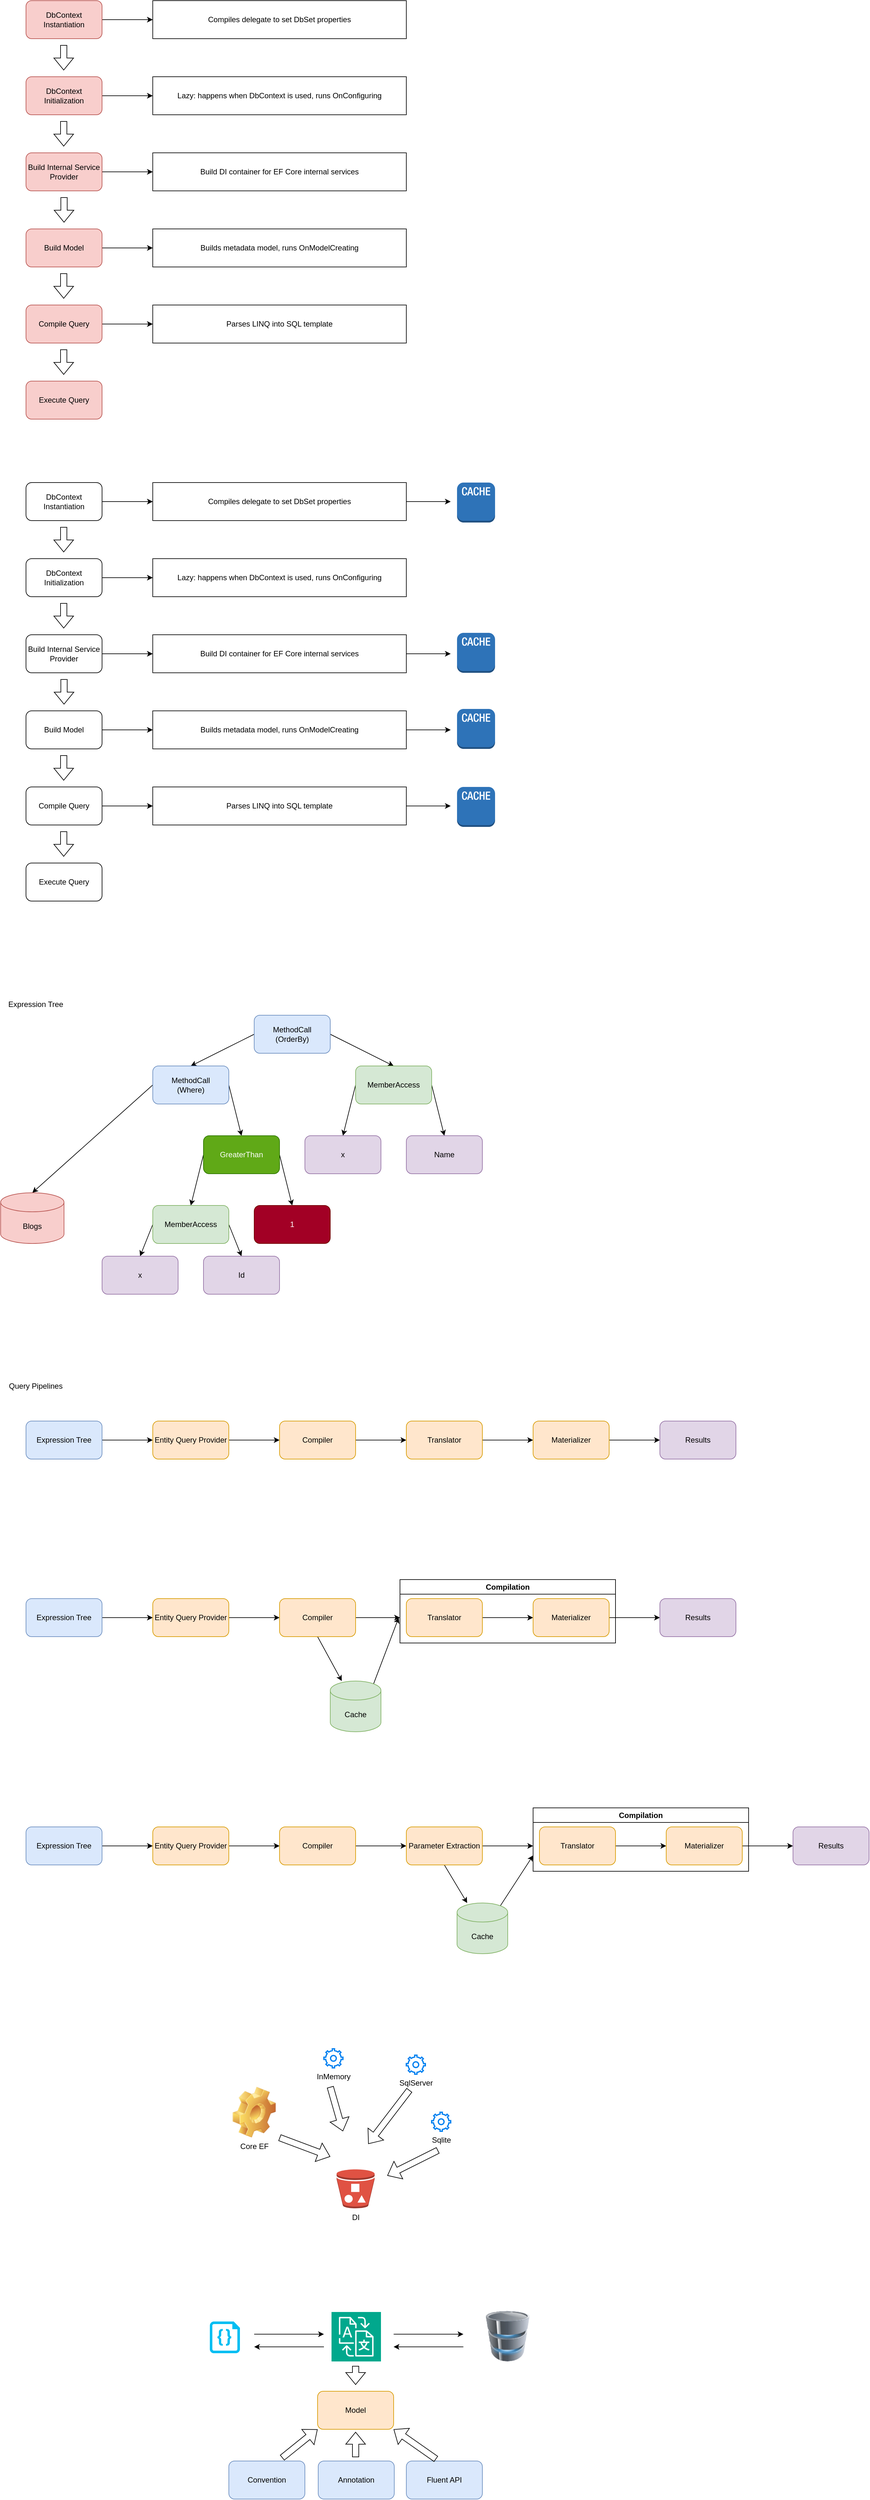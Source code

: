 <mxfile version="22.1.1" type="device">
  <diagram name="Page-1" id="cFqkAM_ZIGlkFSeheGkS">
    <mxGraphModel dx="1434" dy="768" grid="1" gridSize="10" guides="1" tooltips="1" connect="1" arrows="1" fold="1" page="1" pageScale="1" pageWidth="850" pageHeight="1100" math="0" shadow="0">
      <root>
        <mxCell id="0" />
        <mxCell id="1" parent="0" />
        <mxCell id="L1mCmv_AoDr7P1uFcI49-13" style="edgeStyle=orthogonalEdgeStyle;rounded=0;orthogonalLoop=1;jettySize=auto;html=1;entryX=0;entryY=0.5;entryDx=0;entryDy=0;" parent="1" source="L1mCmv_AoDr7P1uFcI49-1" target="L1mCmv_AoDr7P1uFcI49-12" edge="1">
          <mxGeometry relative="1" as="geometry" />
        </mxCell>
        <mxCell id="L1mCmv_AoDr7P1uFcI49-1" value="DbContext&lt;br&gt;Instantiation" style="rounded=1;whiteSpace=wrap;html=1;fillColor=#f8cecc;strokeColor=#b85450;" parent="1" vertex="1">
          <mxGeometry x="40" y="80" width="120" height="60" as="geometry" />
        </mxCell>
        <mxCell id="L1mCmv_AoDr7P1uFcI49-17" style="edgeStyle=orthogonalEdgeStyle;rounded=0;orthogonalLoop=1;jettySize=auto;html=1;entryX=0;entryY=0.5;entryDx=0;entryDy=0;" parent="1" source="L1mCmv_AoDr7P1uFcI49-2" target="L1mCmv_AoDr7P1uFcI49-14" edge="1">
          <mxGeometry relative="1" as="geometry" />
        </mxCell>
        <mxCell id="L1mCmv_AoDr7P1uFcI49-2" value="DbContext&lt;br&gt;Initialization" style="rounded=1;whiteSpace=wrap;html=1;fillColor=#f8cecc;strokeColor=#b85450;" parent="1" vertex="1">
          <mxGeometry x="40" y="200" width="120" height="60" as="geometry" />
        </mxCell>
        <mxCell id="L1mCmv_AoDr7P1uFcI49-18" style="edgeStyle=orthogonalEdgeStyle;rounded=0;orthogonalLoop=1;jettySize=auto;html=1;entryX=0;entryY=0.5;entryDx=0;entryDy=0;" parent="1" source="L1mCmv_AoDr7P1uFcI49-3" target="L1mCmv_AoDr7P1uFcI49-15" edge="1">
          <mxGeometry relative="1" as="geometry" />
        </mxCell>
        <mxCell id="L1mCmv_AoDr7P1uFcI49-3" value="Build Internal Service Provider" style="rounded=1;whiteSpace=wrap;html=1;fillColor=#f8cecc;strokeColor=#b85450;" parent="1" vertex="1">
          <mxGeometry x="40" y="320" width="120" height="60" as="geometry" />
        </mxCell>
        <mxCell id="L1mCmv_AoDr7P1uFcI49-19" style="edgeStyle=orthogonalEdgeStyle;rounded=0;orthogonalLoop=1;jettySize=auto;html=1;entryX=0;entryY=0.5;entryDx=0;entryDy=0;" parent="1" source="L1mCmv_AoDr7P1uFcI49-4" target="L1mCmv_AoDr7P1uFcI49-16" edge="1">
          <mxGeometry relative="1" as="geometry" />
        </mxCell>
        <mxCell id="L1mCmv_AoDr7P1uFcI49-4" value="Build Model" style="rounded=1;whiteSpace=wrap;html=1;fillColor=#f8cecc;strokeColor=#b85450;" parent="1" vertex="1">
          <mxGeometry x="40" y="440" width="120" height="60" as="geometry" />
        </mxCell>
        <mxCell id="L1mCmv_AoDr7P1uFcI49-21" style="edgeStyle=orthogonalEdgeStyle;rounded=0;orthogonalLoop=1;jettySize=auto;html=1;entryX=0;entryY=0.5;entryDx=0;entryDy=0;" parent="1" source="L1mCmv_AoDr7P1uFcI49-5" target="L1mCmv_AoDr7P1uFcI49-20" edge="1">
          <mxGeometry relative="1" as="geometry" />
        </mxCell>
        <mxCell id="L1mCmv_AoDr7P1uFcI49-5" value="Compile Query" style="rounded=1;whiteSpace=wrap;html=1;fillColor=#f8cecc;strokeColor=#b85450;" parent="1" vertex="1">
          <mxGeometry x="40" y="560" width="120" height="60" as="geometry" />
        </mxCell>
        <mxCell id="L1mCmv_AoDr7P1uFcI49-6" value="Execute Query" style="rounded=1;whiteSpace=wrap;html=1;fillColor=#f8cecc;strokeColor=#b85450;" parent="1" vertex="1">
          <mxGeometry x="40" y="680" width="120" height="60" as="geometry" />
        </mxCell>
        <mxCell id="L1mCmv_AoDr7P1uFcI49-7" value="" style="shape=flexArrow;endArrow=classic;html=1;rounded=0;" parent="1" edge="1">
          <mxGeometry width="50" height="50" relative="1" as="geometry">
            <mxPoint x="99.5" y="150" as="sourcePoint" />
            <mxPoint x="99.5" y="190" as="targetPoint" />
          </mxGeometry>
        </mxCell>
        <mxCell id="L1mCmv_AoDr7P1uFcI49-8" value="" style="shape=flexArrow;endArrow=classic;html=1;rounded=0;" parent="1" edge="1">
          <mxGeometry width="50" height="50" relative="1" as="geometry">
            <mxPoint x="99.5" y="270" as="sourcePoint" />
            <mxPoint x="99.5" y="310" as="targetPoint" />
          </mxGeometry>
        </mxCell>
        <mxCell id="L1mCmv_AoDr7P1uFcI49-9" value="" style="shape=flexArrow;endArrow=classic;html=1;rounded=0;" parent="1" edge="1">
          <mxGeometry width="50" height="50" relative="1" as="geometry">
            <mxPoint x="100" y="390" as="sourcePoint" />
            <mxPoint x="100" y="430" as="targetPoint" />
          </mxGeometry>
        </mxCell>
        <mxCell id="L1mCmv_AoDr7P1uFcI49-10" value="" style="shape=flexArrow;endArrow=classic;html=1;rounded=0;" parent="1" edge="1">
          <mxGeometry width="50" height="50" relative="1" as="geometry">
            <mxPoint x="99.5" y="510" as="sourcePoint" />
            <mxPoint x="99.5" y="550" as="targetPoint" />
          </mxGeometry>
        </mxCell>
        <mxCell id="L1mCmv_AoDr7P1uFcI49-11" value="" style="shape=flexArrow;endArrow=classic;html=1;rounded=0;" parent="1" edge="1">
          <mxGeometry width="50" height="50" relative="1" as="geometry">
            <mxPoint x="99.5" y="630" as="sourcePoint" />
            <mxPoint x="99.5" y="670" as="targetPoint" />
          </mxGeometry>
        </mxCell>
        <mxCell id="L1mCmv_AoDr7P1uFcI49-12" value="Compiles delegate to set DbSet properties" style="rounded=0;whiteSpace=wrap;html=1;" parent="1" vertex="1">
          <mxGeometry x="240" y="80" width="400" height="60" as="geometry" />
        </mxCell>
        <mxCell id="L1mCmv_AoDr7P1uFcI49-14" value="Lazy: happens when DbContext is used, runs OnConfiguring" style="rounded=0;whiteSpace=wrap;html=1;" parent="1" vertex="1">
          <mxGeometry x="240" y="200" width="400" height="60" as="geometry" />
        </mxCell>
        <mxCell id="L1mCmv_AoDr7P1uFcI49-15" value="Build DI container for EF Core internal services" style="rounded=0;whiteSpace=wrap;html=1;" parent="1" vertex="1">
          <mxGeometry x="240" y="320" width="400" height="60" as="geometry" />
        </mxCell>
        <mxCell id="L1mCmv_AoDr7P1uFcI49-16" value="Builds metadata model, runs OnModelCreating" style="rounded=0;whiteSpace=wrap;html=1;" parent="1" vertex="1">
          <mxGeometry x="240" y="440" width="400" height="60" as="geometry" />
        </mxCell>
        <mxCell id="L1mCmv_AoDr7P1uFcI49-20" value="Parses LINQ into SQL template" style="rounded=0;whiteSpace=wrap;html=1;" parent="1" vertex="1">
          <mxGeometry x="240" y="560" width="400" height="60" as="geometry" />
        </mxCell>
        <mxCell id="L1mCmv_AoDr7P1uFcI49-22" style="edgeStyle=orthogonalEdgeStyle;rounded=0;orthogonalLoop=1;jettySize=auto;html=1;entryX=0;entryY=0.5;entryDx=0;entryDy=0;" parent="1" source="L1mCmv_AoDr7P1uFcI49-23" target="L1mCmv_AoDr7P1uFcI49-38" edge="1">
          <mxGeometry relative="1" as="geometry" />
        </mxCell>
        <mxCell id="L1mCmv_AoDr7P1uFcI49-23" value="DbContext&lt;br&gt;Instantiation" style="rounded=1;whiteSpace=wrap;html=1;" parent="1" vertex="1">
          <mxGeometry x="40" y="840" width="120" height="60" as="geometry" />
        </mxCell>
        <mxCell id="L1mCmv_AoDr7P1uFcI49-24" style="edgeStyle=orthogonalEdgeStyle;rounded=0;orthogonalLoop=1;jettySize=auto;html=1;entryX=0;entryY=0.5;entryDx=0;entryDy=0;" parent="1" source="L1mCmv_AoDr7P1uFcI49-25" target="L1mCmv_AoDr7P1uFcI49-39" edge="1">
          <mxGeometry relative="1" as="geometry" />
        </mxCell>
        <mxCell id="L1mCmv_AoDr7P1uFcI49-25" value="DbContext&lt;br&gt;Initialization" style="rounded=1;whiteSpace=wrap;html=1;" parent="1" vertex="1">
          <mxGeometry x="40" y="960" width="120" height="60" as="geometry" />
        </mxCell>
        <mxCell id="L1mCmv_AoDr7P1uFcI49-26" style="edgeStyle=orthogonalEdgeStyle;rounded=0;orthogonalLoop=1;jettySize=auto;html=1;entryX=0;entryY=0.5;entryDx=0;entryDy=0;" parent="1" source="L1mCmv_AoDr7P1uFcI49-27" target="L1mCmv_AoDr7P1uFcI49-40" edge="1">
          <mxGeometry relative="1" as="geometry" />
        </mxCell>
        <mxCell id="L1mCmv_AoDr7P1uFcI49-27" value="Build Internal Service Provider" style="rounded=1;whiteSpace=wrap;html=1;" parent="1" vertex="1">
          <mxGeometry x="40" y="1080" width="120" height="60" as="geometry" />
        </mxCell>
        <mxCell id="L1mCmv_AoDr7P1uFcI49-28" style="edgeStyle=orthogonalEdgeStyle;rounded=0;orthogonalLoop=1;jettySize=auto;html=1;entryX=0;entryY=0.5;entryDx=0;entryDy=0;" parent="1" source="L1mCmv_AoDr7P1uFcI49-29" target="L1mCmv_AoDr7P1uFcI49-41" edge="1">
          <mxGeometry relative="1" as="geometry" />
        </mxCell>
        <mxCell id="L1mCmv_AoDr7P1uFcI49-29" value="Build Model" style="rounded=1;whiteSpace=wrap;html=1;" parent="1" vertex="1">
          <mxGeometry x="40" y="1200" width="120" height="60" as="geometry" />
        </mxCell>
        <mxCell id="L1mCmv_AoDr7P1uFcI49-30" style="edgeStyle=orthogonalEdgeStyle;rounded=0;orthogonalLoop=1;jettySize=auto;html=1;entryX=0;entryY=0.5;entryDx=0;entryDy=0;" parent="1" source="L1mCmv_AoDr7P1uFcI49-31" target="L1mCmv_AoDr7P1uFcI49-42" edge="1">
          <mxGeometry relative="1" as="geometry" />
        </mxCell>
        <mxCell id="L1mCmv_AoDr7P1uFcI49-31" value="Compile Query" style="rounded=1;whiteSpace=wrap;html=1;" parent="1" vertex="1">
          <mxGeometry x="40" y="1320" width="120" height="60" as="geometry" />
        </mxCell>
        <mxCell id="L1mCmv_AoDr7P1uFcI49-32" value="Execute Query" style="rounded=1;whiteSpace=wrap;html=1;" parent="1" vertex="1">
          <mxGeometry x="40" y="1440" width="120" height="60" as="geometry" />
        </mxCell>
        <mxCell id="L1mCmv_AoDr7P1uFcI49-33" value="" style="shape=flexArrow;endArrow=classic;html=1;rounded=0;" parent="1" edge="1">
          <mxGeometry width="50" height="50" relative="1" as="geometry">
            <mxPoint x="99.5" y="910" as="sourcePoint" />
            <mxPoint x="99.5" y="950" as="targetPoint" />
          </mxGeometry>
        </mxCell>
        <mxCell id="L1mCmv_AoDr7P1uFcI49-34" value="" style="shape=flexArrow;endArrow=classic;html=1;rounded=0;" parent="1" edge="1">
          <mxGeometry width="50" height="50" relative="1" as="geometry">
            <mxPoint x="99.5" y="1030" as="sourcePoint" />
            <mxPoint x="99.5" y="1070" as="targetPoint" />
          </mxGeometry>
        </mxCell>
        <mxCell id="L1mCmv_AoDr7P1uFcI49-35" value="" style="shape=flexArrow;endArrow=classic;html=1;rounded=0;" parent="1" edge="1">
          <mxGeometry width="50" height="50" relative="1" as="geometry">
            <mxPoint x="100" y="1150" as="sourcePoint" />
            <mxPoint x="100" y="1190" as="targetPoint" />
          </mxGeometry>
        </mxCell>
        <mxCell id="L1mCmv_AoDr7P1uFcI49-36" value="" style="shape=flexArrow;endArrow=classic;html=1;rounded=0;" parent="1" edge="1">
          <mxGeometry width="50" height="50" relative="1" as="geometry">
            <mxPoint x="99.5" y="1270" as="sourcePoint" />
            <mxPoint x="99.5" y="1310" as="targetPoint" />
          </mxGeometry>
        </mxCell>
        <mxCell id="L1mCmv_AoDr7P1uFcI49-37" value="" style="shape=flexArrow;endArrow=classic;html=1;rounded=0;" parent="1" edge="1">
          <mxGeometry width="50" height="50" relative="1" as="geometry">
            <mxPoint x="99.5" y="1390" as="sourcePoint" />
            <mxPoint x="99.5" y="1430" as="targetPoint" />
          </mxGeometry>
        </mxCell>
        <mxCell id="L1mCmv_AoDr7P1uFcI49-54" style="edgeStyle=orthogonalEdgeStyle;rounded=0;orthogonalLoop=1;jettySize=auto;html=1;" parent="1" source="L1mCmv_AoDr7P1uFcI49-38" edge="1">
          <mxGeometry relative="1" as="geometry">
            <mxPoint x="710" y="870" as="targetPoint" />
          </mxGeometry>
        </mxCell>
        <mxCell id="L1mCmv_AoDr7P1uFcI49-38" value="Compiles delegate to set DbSet properties" style="rounded=0;whiteSpace=wrap;html=1;" parent="1" vertex="1">
          <mxGeometry x="240" y="840" width="400" height="60" as="geometry" />
        </mxCell>
        <mxCell id="L1mCmv_AoDr7P1uFcI49-39" value="Lazy: happens when DbContext is used, runs OnConfiguring" style="rounded=0;whiteSpace=wrap;html=1;" parent="1" vertex="1">
          <mxGeometry x="240" y="960" width="400" height="60" as="geometry" />
        </mxCell>
        <mxCell id="L1mCmv_AoDr7P1uFcI49-52" style="edgeStyle=orthogonalEdgeStyle;rounded=0;orthogonalLoop=1;jettySize=auto;html=1;" parent="1" source="L1mCmv_AoDr7P1uFcI49-40" edge="1">
          <mxGeometry relative="1" as="geometry">
            <mxPoint x="710" y="1110" as="targetPoint" />
          </mxGeometry>
        </mxCell>
        <mxCell id="L1mCmv_AoDr7P1uFcI49-40" value="Build DI container for EF Core internal services" style="rounded=0;whiteSpace=wrap;html=1;" parent="1" vertex="1">
          <mxGeometry x="240" y="1080" width="400" height="60" as="geometry" />
        </mxCell>
        <mxCell id="L1mCmv_AoDr7P1uFcI49-51" style="edgeStyle=orthogonalEdgeStyle;rounded=0;orthogonalLoop=1;jettySize=auto;html=1;" parent="1" source="L1mCmv_AoDr7P1uFcI49-41" edge="1">
          <mxGeometry relative="1" as="geometry">
            <mxPoint x="710" y="1230" as="targetPoint" />
          </mxGeometry>
        </mxCell>
        <mxCell id="L1mCmv_AoDr7P1uFcI49-41" value="Builds metadata model, runs OnModelCreating" style="rounded=0;whiteSpace=wrap;html=1;" parent="1" vertex="1">
          <mxGeometry x="240" y="1200" width="400" height="60" as="geometry" />
        </mxCell>
        <mxCell id="L1mCmv_AoDr7P1uFcI49-50" style="edgeStyle=orthogonalEdgeStyle;rounded=0;orthogonalLoop=1;jettySize=auto;html=1;" parent="1" source="L1mCmv_AoDr7P1uFcI49-42" edge="1">
          <mxGeometry relative="1" as="geometry">
            <mxPoint x="710" y="1350" as="targetPoint" />
          </mxGeometry>
        </mxCell>
        <mxCell id="L1mCmv_AoDr7P1uFcI49-42" value="Parses LINQ into SQL template" style="rounded=0;whiteSpace=wrap;html=1;" parent="1" vertex="1">
          <mxGeometry x="240" y="1320" width="400" height="60" as="geometry" />
        </mxCell>
        <mxCell id="L1mCmv_AoDr7P1uFcI49-43" value="" style="outlineConnect=0;dashed=0;verticalLabelPosition=bottom;verticalAlign=top;align=center;html=1;shape=mxgraph.aws3.cache_node;fillColor=#2E73B8;gradientColor=none;" parent="1" vertex="1">
          <mxGeometry x="720" y="840" width="60" height="63" as="geometry" />
        </mxCell>
        <mxCell id="L1mCmv_AoDr7P1uFcI49-45" value="" style="outlineConnect=0;dashed=0;verticalLabelPosition=bottom;verticalAlign=top;align=center;html=1;shape=mxgraph.aws3.cache_node;fillColor=#2E73B8;gradientColor=none;" parent="1" vertex="1">
          <mxGeometry x="720" y="1077" width="60" height="63" as="geometry" />
        </mxCell>
        <mxCell id="L1mCmv_AoDr7P1uFcI49-46" value="" style="outlineConnect=0;dashed=0;verticalLabelPosition=bottom;verticalAlign=top;align=center;html=1;shape=mxgraph.aws3.cache_node;fillColor=#2E73B8;gradientColor=none;" parent="1" vertex="1">
          <mxGeometry x="720" y="1197" width="60" height="63" as="geometry" />
        </mxCell>
        <mxCell id="L1mCmv_AoDr7P1uFcI49-47" value="" style="outlineConnect=0;dashed=0;verticalLabelPosition=bottom;verticalAlign=top;align=center;html=1;shape=mxgraph.aws3.cache_node;fillColor=#2E73B8;gradientColor=none;" parent="1" vertex="1">
          <mxGeometry x="720" y="1320" width="60" height="63" as="geometry" />
        </mxCell>
        <mxCell id="_b4q1DdBp1u2P3C4XHEO-12" style="rounded=0;orthogonalLoop=1;jettySize=auto;html=1;entryX=0.5;entryY=0;entryDx=0;entryDy=0;exitX=0;exitY=0.5;exitDx=0;exitDy=0;" parent="1" source="_b4q1DdBp1u2P3C4XHEO-1" target="_b4q1DdBp1u2P3C4XHEO-2" edge="1">
          <mxGeometry relative="1" as="geometry">
            <mxPoint x="280" y="1740" as="targetPoint" />
          </mxGeometry>
        </mxCell>
        <mxCell id="_b4q1DdBp1u2P3C4XHEO-13" style="rounded=0;orthogonalLoop=1;jettySize=auto;html=1;exitX=1;exitY=0.5;exitDx=0;exitDy=0;entryX=0.5;entryY=0;entryDx=0;entryDy=0;" parent="1" source="_b4q1DdBp1u2P3C4XHEO-1" target="_b4q1DdBp1u2P3C4XHEO-3" edge="1">
          <mxGeometry relative="1" as="geometry" />
        </mxCell>
        <mxCell id="_b4q1DdBp1u2P3C4XHEO-1" value="MethodCall&lt;br&gt;(OrderBy)" style="rounded=1;whiteSpace=wrap;html=1;fillColor=#dae8fc;strokeColor=#6c8ebf;" parent="1" vertex="1">
          <mxGeometry x="400" y="1680" width="120" height="60" as="geometry" />
        </mxCell>
        <mxCell id="_b4q1DdBp1u2P3C4XHEO-14" style="rounded=0;orthogonalLoop=1;jettySize=auto;html=1;exitX=1;exitY=0.5;exitDx=0;exitDy=0;entryX=0.5;entryY=0;entryDx=0;entryDy=0;" parent="1" source="_b4q1DdBp1u2P3C4XHEO-2" target="_b4q1DdBp1u2P3C4XHEO-6" edge="1">
          <mxGeometry relative="1" as="geometry" />
        </mxCell>
        <mxCell id="_b4q1DdBp1u2P3C4XHEO-15" style="rounded=0;orthogonalLoop=1;jettySize=auto;html=1;exitX=0;exitY=0.5;exitDx=0;exitDy=0;entryX=0.5;entryY=0;entryDx=0;entryDy=0;entryPerimeter=0;" parent="1" source="_b4q1DdBp1u2P3C4XHEO-2" target="_b4q1DdBp1u2P3C4XHEO-11" edge="1">
          <mxGeometry relative="1" as="geometry" />
        </mxCell>
        <mxCell id="_b4q1DdBp1u2P3C4XHEO-2" value="MethodCall&lt;br&gt;(Where)" style="rounded=1;whiteSpace=wrap;html=1;fillColor=#dae8fc;strokeColor=#6c8ebf;" parent="1" vertex="1">
          <mxGeometry x="240" y="1760" width="120" height="60" as="geometry" />
        </mxCell>
        <mxCell id="_b4q1DdBp1u2P3C4XHEO-16" style="rounded=0;orthogonalLoop=1;jettySize=auto;html=1;exitX=0;exitY=0.5;exitDx=0;exitDy=0;entryX=0.5;entryY=0;entryDx=0;entryDy=0;" parent="1" source="_b4q1DdBp1u2P3C4XHEO-3" target="_b4q1DdBp1u2P3C4XHEO-4" edge="1">
          <mxGeometry relative="1" as="geometry" />
        </mxCell>
        <mxCell id="_b4q1DdBp1u2P3C4XHEO-17" style="rounded=0;orthogonalLoop=1;jettySize=auto;html=1;exitX=1;exitY=0.5;exitDx=0;exitDy=0;entryX=0.5;entryY=0;entryDx=0;entryDy=0;" parent="1" source="_b4q1DdBp1u2P3C4XHEO-3" target="_b4q1DdBp1u2P3C4XHEO-5" edge="1">
          <mxGeometry relative="1" as="geometry" />
        </mxCell>
        <mxCell id="_b4q1DdBp1u2P3C4XHEO-3" value="MemberAccess" style="rounded=1;whiteSpace=wrap;html=1;fillColor=#d5e8d4;strokeColor=#82b366;" parent="1" vertex="1">
          <mxGeometry x="560" y="1760" width="120" height="60" as="geometry" />
        </mxCell>
        <mxCell id="_b4q1DdBp1u2P3C4XHEO-4" value="x" style="rounded=1;whiteSpace=wrap;html=1;fillColor=#e1d5e7;strokeColor=#9673a6;" parent="1" vertex="1">
          <mxGeometry x="480" y="1870" width="120" height="60" as="geometry" />
        </mxCell>
        <mxCell id="_b4q1DdBp1u2P3C4XHEO-5" value="Name" style="rounded=1;whiteSpace=wrap;html=1;fillColor=#e1d5e7;strokeColor=#9673a6;" parent="1" vertex="1">
          <mxGeometry x="640" y="1870" width="120" height="60" as="geometry" />
        </mxCell>
        <mxCell id="_b4q1DdBp1u2P3C4XHEO-18" style="rounded=0;orthogonalLoop=1;jettySize=auto;html=1;exitX=0;exitY=0.5;exitDx=0;exitDy=0;entryX=0.5;entryY=0;entryDx=0;entryDy=0;" parent="1" source="_b4q1DdBp1u2P3C4XHEO-6" target="_b4q1DdBp1u2P3C4XHEO-7" edge="1">
          <mxGeometry relative="1" as="geometry" />
        </mxCell>
        <mxCell id="_b4q1DdBp1u2P3C4XHEO-19" style="rounded=0;orthogonalLoop=1;jettySize=auto;html=1;entryX=0.5;entryY=0;entryDx=0;entryDy=0;exitX=1;exitY=0.5;exitDx=0;exitDy=0;" parent="1" source="_b4q1DdBp1u2P3C4XHEO-6" target="_b4q1DdBp1u2P3C4XHEO-10" edge="1">
          <mxGeometry relative="1" as="geometry" />
        </mxCell>
        <mxCell id="_b4q1DdBp1u2P3C4XHEO-6" value="GreaterThan" style="rounded=1;whiteSpace=wrap;html=1;fillColor=#60a917;fontColor=#ffffff;strokeColor=#2D7600;" parent="1" vertex="1">
          <mxGeometry x="320" y="1870" width="120" height="60" as="geometry" />
        </mxCell>
        <mxCell id="_b4q1DdBp1u2P3C4XHEO-20" style="rounded=0;orthogonalLoop=1;jettySize=auto;html=1;exitX=0;exitY=0.5;exitDx=0;exitDy=0;entryX=0.5;entryY=0;entryDx=0;entryDy=0;" parent="1" source="_b4q1DdBp1u2P3C4XHEO-7" target="_b4q1DdBp1u2P3C4XHEO-8" edge="1">
          <mxGeometry relative="1" as="geometry" />
        </mxCell>
        <mxCell id="_b4q1DdBp1u2P3C4XHEO-21" style="rounded=0;orthogonalLoop=1;jettySize=auto;html=1;entryX=0.5;entryY=0;entryDx=0;entryDy=0;exitX=1;exitY=0.5;exitDx=0;exitDy=0;" parent="1" source="_b4q1DdBp1u2P3C4XHEO-7" target="_b4q1DdBp1u2P3C4XHEO-9" edge="1">
          <mxGeometry relative="1" as="geometry" />
        </mxCell>
        <mxCell id="_b4q1DdBp1u2P3C4XHEO-7" value="MemberAccess" style="rounded=1;whiteSpace=wrap;html=1;fillColor=#d5e8d4;strokeColor=#82b366;" parent="1" vertex="1">
          <mxGeometry x="240" y="1980" width="120" height="60" as="geometry" />
        </mxCell>
        <mxCell id="_b4q1DdBp1u2P3C4XHEO-8" value="x" style="rounded=1;whiteSpace=wrap;html=1;fillColor=#e1d5e7;strokeColor=#9673a6;" parent="1" vertex="1">
          <mxGeometry x="160" y="2060" width="120" height="60" as="geometry" />
        </mxCell>
        <mxCell id="_b4q1DdBp1u2P3C4XHEO-9" value="Id" style="rounded=1;whiteSpace=wrap;html=1;fillColor=#e1d5e7;strokeColor=#9673a6;" parent="1" vertex="1">
          <mxGeometry x="320" y="2060" width="120" height="60" as="geometry" />
        </mxCell>
        <mxCell id="_b4q1DdBp1u2P3C4XHEO-10" value="1" style="rounded=1;whiteSpace=wrap;html=1;fillColor=#a20025;fontColor=#ffffff;strokeColor=#6F0000;" parent="1" vertex="1">
          <mxGeometry x="400" y="1980" width="120" height="60" as="geometry" />
        </mxCell>
        <mxCell id="_b4q1DdBp1u2P3C4XHEO-11" value="Blogs" style="shape=cylinder3;whiteSpace=wrap;html=1;boundedLbl=1;backgroundOutline=1;size=15;fillColor=#f8cecc;strokeColor=#b85450;" parent="1" vertex="1">
          <mxGeometry y="1960" width="100" height="80" as="geometry" />
        </mxCell>
        <mxCell id="_b4q1DdBp1u2P3C4XHEO-22" value="Expression Tree" style="text;html=1;align=center;verticalAlign=middle;resizable=0;points=[];autosize=1;strokeColor=none;fillColor=none;" parent="1" vertex="1">
          <mxGeometry y="1648" width="110" height="30" as="geometry" />
        </mxCell>
        <mxCell id="LY7WNbYYfMsyj7eVeTYd-1" value="Query Pipelines" style="text;html=1;align=center;verticalAlign=middle;resizable=0;points=[];autosize=1;strokeColor=none;fillColor=none;" parent="1" vertex="1">
          <mxGeometry y="2250" width="110" height="30" as="geometry" />
        </mxCell>
        <mxCell id="LY7WNbYYfMsyj7eVeTYd-8" style="edgeStyle=orthogonalEdgeStyle;rounded=0;orthogonalLoop=1;jettySize=auto;html=1;entryX=0;entryY=0.5;entryDx=0;entryDy=0;" parent="1" source="LY7WNbYYfMsyj7eVeTYd-2" target="LY7WNbYYfMsyj7eVeTYd-3" edge="1">
          <mxGeometry relative="1" as="geometry" />
        </mxCell>
        <mxCell id="LY7WNbYYfMsyj7eVeTYd-2" value="Expression Tree" style="rounded=1;whiteSpace=wrap;html=1;fillColor=#dae8fc;strokeColor=#6c8ebf;" parent="1" vertex="1">
          <mxGeometry x="40" y="2320" width="120" height="60" as="geometry" />
        </mxCell>
        <mxCell id="LY7WNbYYfMsyj7eVeTYd-9" style="edgeStyle=orthogonalEdgeStyle;rounded=0;orthogonalLoop=1;jettySize=auto;html=1;entryX=0;entryY=0.5;entryDx=0;entryDy=0;" parent="1" source="LY7WNbYYfMsyj7eVeTYd-3" target="LY7WNbYYfMsyj7eVeTYd-4" edge="1">
          <mxGeometry relative="1" as="geometry" />
        </mxCell>
        <mxCell id="LY7WNbYYfMsyj7eVeTYd-3" value="Entity Query Provider" style="rounded=1;whiteSpace=wrap;html=1;fillColor=#ffe6cc;strokeColor=#d79b00;" parent="1" vertex="1">
          <mxGeometry x="240" y="2320" width="120" height="60" as="geometry" />
        </mxCell>
        <mxCell id="LY7WNbYYfMsyj7eVeTYd-10" style="edgeStyle=orthogonalEdgeStyle;rounded=0;orthogonalLoop=1;jettySize=auto;html=1;entryX=0;entryY=0.5;entryDx=0;entryDy=0;" parent="1" source="LY7WNbYYfMsyj7eVeTYd-4" target="LY7WNbYYfMsyj7eVeTYd-5" edge="1">
          <mxGeometry relative="1" as="geometry" />
        </mxCell>
        <mxCell id="LY7WNbYYfMsyj7eVeTYd-4" value="Compiler" style="rounded=1;whiteSpace=wrap;html=1;fillColor=#ffe6cc;strokeColor=#d79b00;" parent="1" vertex="1">
          <mxGeometry x="440" y="2320" width="120" height="60" as="geometry" />
        </mxCell>
        <mxCell id="LY7WNbYYfMsyj7eVeTYd-11" style="edgeStyle=orthogonalEdgeStyle;rounded=0;orthogonalLoop=1;jettySize=auto;html=1;entryX=0;entryY=0.5;entryDx=0;entryDy=0;" parent="1" source="LY7WNbYYfMsyj7eVeTYd-5" target="LY7WNbYYfMsyj7eVeTYd-6" edge="1">
          <mxGeometry relative="1" as="geometry" />
        </mxCell>
        <mxCell id="LY7WNbYYfMsyj7eVeTYd-5" value="Translator" style="rounded=1;whiteSpace=wrap;html=1;fillColor=#ffe6cc;strokeColor=#d79b00;" parent="1" vertex="1">
          <mxGeometry x="640" y="2320" width="120" height="60" as="geometry" />
        </mxCell>
        <mxCell id="LY7WNbYYfMsyj7eVeTYd-12" style="edgeStyle=orthogonalEdgeStyle;rounded=0;orthogonalLoop=1;jettySize=auto;html=1;entryX=0;entryY=0.5;entryDx=0;entryDy=0;" parent="1" source="LY7WNbYYfMsyj7eVeTYd-6" target="LY7WNbYYfMsyj7eVeTYd-7" edge="1">
          <mxGeometry relative="1" as="geometry" />
        </mxCell>
        <mxCell id="LY7WNbYYfMsyj7eVeTYd-6" value="Materializer" style="rounded=1;whiteSpace=wrap;html=1;fillColor=#ffe6cc;strokeColor=#d79b00;" parent="1" vertex="1">
          <mxGeometry x="840" y="2320" width="120" height="60" as="geometry" />
        </mxCell>
        <mxCell id="LY7WNbYYfMsyj7eVeTYd-7" value="Results" style="rounded=1;whiteSpace=wrap;html=1;fillColor=#e1d5e7;strokeColor=#9673a6;" parent="1" vertex="1">
          <mxGeometry x="1040" y="2320" width="120" height="60" as="geometry" />
        </mxCell>
        <mxCell id="LY7WNbYYfMsyj7eVeTYd-13" style="edgeStyle=orthogonalEdgeStyle;rounded=0;orthogonalLoop=1;jettySize=auto;html=1;entryX=0;entryY=0.5;entryDx=0;entryDy=0;" parent="1" source="LY7WNbYYfMsyj7eVeTYd-14" target="LY7WNbYYfMsyj7eVeTYd-16" edge="1">
          <mxGeometry relative="1" as="geometry" />
        </mxCell>
        <mxCell id="LY7WNbYYfMsyj7eVeTYd-14" value="Expression Tree" style="rounded=1;whiteSpace=wrap;html=1;fillColor=#dae8fc;strokeColor=#6c8ebf;" parent="1" vertex="1">
          <mxGeometry x="40" y="2600" width="120" height="60" as="geometry" />
        </mxCell>
        <mxCell id="LY7WNbYYfMsyj7eVeTYd-15" style="edgeStyle=orthogonalEdgeStyle;rounded=0;orthogonalLoop=1;jettySize=auto;html=1;entryX=0;entryY=0.5;entryDx=0;entryDy=0;" parent="1" source="LY7WNbYYfMsyj7eVeTYd-16" target="LY7WNbYYfMsyj7eVeTYd-18" edge="1">
          <mxGeometry relative="1" as="geometry" />
        </mxCell>
        <mxCell id="LY7WNbYYfMsyj7eVeTYd-16" value="Entity Query Provider" style="rounded=1;whiteSpace=wrap;html=1;fillColor=#ffe6cc;strokeColor=#d79b00;" parent="1" vertex="1">
          <mxGeometry x="240" y="2600" width="120" height="60" as="geometry" />
        </mxCell>
        <mxCell id="LY7WNbYYfMsyj7eVeTYd-17" style="edgeStyle=orthogonalEdgeStyle;rounded=0;orthogonalLoop=1;jettySize=auto;html=1;" parent="1" source="LY7WNbYYfMsyj7eVeTYd-18" edge="1">
          <mxGeometry relative="1" as="geometry">
            <mxPoint x="630" y="2630" as="targetPoint" />
          </mxGeometry>
        </mxCell>
        <mxCell id="LY7WNbYYfMsyj7eVeTYd-26" style="rounded=0;orthogonalLoop=1;jettySize=auto;html=1;exitX=0.5;exitY=1;exitDx=0;exitDy=0;" parent="1" source="LY7WNbYYfMsyj7eVeTYd-18" target="LY7WNbYYfMsyj7eVeTYd-25" edge="1">
          <mxGeometry relative="1" as="geometry" />
        </mxCell>
        <mxCell id="LY7WNbYYfMsyj7eVeTYd-18" value="Compiler" style="rounded=1;whiteSpace=wrap;html=1;fillColor=#ffe6cc;strokeColor=#d79b00;" parent="1" vertex="1">
          <mxGeometry x="440" y="2600" width="120" height="60" as="geometry" />
        </mxCell>
        <mxCell id="LY7WNbYYfMsyj7eVeTYd-19" style="edgeStyle=orthogonalEdgeStyle;rounded=0;orthogonalLoop=1;jettySize=auto;html=1;entryX=0;entryY=0.5;entryDx=0;entryDy=0;" parent="1" source="LY7WNbYYfMsyj7eVeTYd-20" target="LY7WNbYYfMsyj7eVeTYd-22" edge="1">
          <mxGeometry relative="1" as="geometry" />
        </mxCell>
        <mxCell id="LY7WNbYYfMsyj7eVeTYd-20" value="Translator" style="rounded=1;whiteSpace=wrap;html=1;fillColor=#ffe6cc;strokeColor=#d79b00;" parent="1" vertex="1">
          <mxGeometry x="640" y="2600" width="120" height="60" as="geometry" />
        </mxCell>
        <mxCell id="LY7WNbYYfMsyj7eVeTYd-21" style="edgeStyle=orthogonalEdgeStyle;rounded=0;orthogonalLoop=1;jettySize=auto;html=1;entryX=0;entryY=0.5;entryDx=0;entryDy=0;" parent="1" source="LY7WNbYYfMsyj7eVeTYd-22" target="LY7WNbYYfMsyj7eVeTYd-23" edge="1">
          <mxGeometry relative="1" as="geometry" />
        </mxCell>
        <mxCell id="LY7WNbYYfMsyj7eVeTYd-22" value="Materializer" style="rounded=1;whiteSpace=wrap;html=1;fillColor=#ffe6cc;strokeColor=#d79b00;" parent="1" vertex="1">
          <mxGeometry x="840" y="2600" width="120" height="60" as="geometry" />
        </mxCell>
        <mxCell id="LY7WNbYYfMsyj7eVeTYd-23" value="Results" style="rounded=1;whiteSpace=wrap;html=1;fillColor=#e1d5e7;strokeColor=#9673a6;" parent="1" vertex="1">
          <mxGeometry x="1040" y="2600" width="120" height="60" as="geometry" />
        </mxCell>
        <mxCell id="LY7WNbYYfMsyj7eVeTYd-24" value="Compilation" style="swimlane;whiteSpace=wrap;html=1;" parent="1" vertex="1">
          <mxGeometry x="630" y="2570" width="340" height="100" as="geometry" />
        </mxCell>
        <mxCell id="LY7WNbYYfMsyj7eVeTYd-27" style="rounded=0;orthogonalLoop=1;jettySize=auto;html=1;exitX=0.855;exitY=0;exitDx=0;exitDy=4.35;exitPerimeter=0;" parent="1" source="LY7WNbYYfMsyj7eVeTYd-25" edge="1">
          <mxGeometry relative="1" as="geometry">
            <mxPoint x="628" y="2630" as="targetPoint" />
          </mxGeometry>
        </mxCell>
        <mxCell id="LY7WNbYYfMsyj7eVeTYd-25" value="Cache" style="shape=cylinder3;whiteSpace=wrap;html=1;boundedLbl=1;backgroundOutline=1;size=15;fillColor=#d5e8d4;strokeColor=#82b366;" parent="1" vertex="1">
          <mxGeometry x="520" y="2730" width="80" height="80" as="geometry" />
        </mxCell>
        <mxCell id="LY7WNbYYfMsyj7eVeTYd-28" style="edgeStyle=orthogonalEdgeStyle;rounded=0;orthogonalLoop=1;jettySize=auto;html=1;entryX=0;entryY=0.5;entryDx=0;entryDy=0;" parent="1" source="LY7WNbYYfMsyj7eVeTYd-29" target="LY7WNbYYfMsyj7eVeTYd-31" edge="1">
          <mxGeometry relative="1" as="geometry" />
        </mxCell>
        <mxCell id="LY7WNbYYfMsyj7eVeTYd-29" value="Expression Tree" style="rounded=1;whiteSpace=wrap;html=1;fillColor=#dae8fc;strokeColor=#6c8ebf;" parent="1" vertex="1">
          <mxGeometry x="40" y="2960" width="120" height="60" as="geometry" />
        </mxCell>
        <mxCell id="LY7WNbYYfMsyj7eVeTYd-30" style="edgeStyle=orthogonalEdgeStyle;rounded=0;orthogonalLoop=1;jettySize=auto;html=1;entryX=0;entryY=0.5;entryDx=0;entryDy=0;" parent="1" source="LY7WNbYYfMsyj7eVeTYd-31" target="LY7WNbYYfMsyj7eVeTYd-34" edge="1">
          <mxGeometry relative="1" as="geometry" />
        </mxCell>
        <mxCell id="LY7WNbYYfMsyj7eVeTYd-31" value="Entity Query Provider" style="rounded=1;whiteSpace=wrap;html=1;fillColor=#ffe6cc;strokeColor=#d79b00;" parent="1" vertex="1">
          <mxGeometry x="240" y="2960" width="120" height="60" as="geometry" />
        </mxCell>
        <mxCell id="LY7WNbYYfMsyj7eVeTYd-32" style="edgeStyle=orthogonalEdgeStyle;rounded=0;orthogonalLoop=1;jettySize=auto;html=1;entryX=0;entryY=0.5;entryDx=0;entryDy=0;" parent="1" source="LY7WNbYYfMsyj7eVeTYd-34" target="LY7WNbYYfMsyj7eVeTYd-43" edge="1">
          <mxGeometry relative="1" as="geometry">
            <mxPoint x="630" y="2990" as="targetPoint" />
          </mxGeometry>
        </mxCell>
        <mxCell id="LY7WNbYYfMsyj7eVeTYd-33" style="rounded=0;orthogonalLoop=1;jettySize=auto;html=1;exitX=0.5;exitY=1;exitDx=0;exitDy=0;" parent="1" source="LY7WNbYYfMsyj7eVeTYd-43" target="LY7WNbYYfMsyj7eVeTYd-42" edge="1">
          <mxGeometry relative="1" as="geometry" />
        </mxCell>
        <mxCell id="LY7WNbYYfMsyj7eVeTYd-34" value="Compiler" style="rounded=1;whiteSpace=wrap;html=1;fillColor=#ffe6cc;strokeColor=#d79b00;" parent="1" vertex="1">
          <mxGeometry x="440" y="2960" width="120" height="60" as="geometry" />
        </mxCell>
        <mxCell id="LY7WNbYYfMsyj7eVeTYd-35" style="edgeStyle=orthogonalEdgeStyle;rounded=0;orthogonalLoop=1;jettySize=auto;html=1;entryX=0;entryY=0.5;entryDx=0;entryDy=0;" parent="1" source="LY7WNbYYfMsyj7eVeTYd-36" target="LY7WNbYYfMsyj7eVeTYd-38" edge="1">
          <mxGeometry relative="1" as="geometry" />
        </mxCell>
        <mxCell id="LY7WNbYYfMsyj7eVeTYd-36" value="Translator" style="rounded=1;whiteSpace=wrap;html=1;fillColor=#ffe6cc;strokeColor=#d79b00;" parent="1" vertex="1">
          <mxGeometry x="850" y="2960" width="120" height="60" as="geometry" />
        </mxCell>
        <mxCell id="LY7WNbYYfMsyj7eVeTYd-37" style="edgeStyle=orthogonalEdgeStyle;rounded=0;orthogonalLoop=1;jettySize=auto;html=1;entryX=0;entryY=0.5;entryDx=0;entryDy=0;" parent="1" source="LY7WNbYYfMsyj7eVeTYd-38" target="LY7WNbYYfMsyj7eVeTYd-39" edge="1">
          <mxGeometry relative="1" as="geometry" />
        </mxCell>
        <mxCell id="LY7WNbYYfMsyj7eVeTYd-38" value="Materializer" style="rounded=1;whiteSpace=wrap;html=1;fillColor=#ffe6cc;strokeColor=#d79b00;" parent="1" vertex="1">
          <mxGeometry x="1050" y="2960" width="120" height="60" as="geometry" />
        </mxCell>
        <mxCell id="LY7WNbYYfMsyj7eVeTYd-39" value="Results" style="rounded=1;whiteSpace=wrap;html=1;fillColor=#e1d5e7;strokeColor=#9673a6;" parent="1" vertex="1">
          <mxGeometry x="1250" y="2960" width="120" height="60" as="geometry" />
        </mxCell>
        <mxCell id="LY7WNbYYfMsyj7eVeTYd-40" value="Compilation" style="swimlane;whiteSpace=wrap;html=1;" parent="1" vertex="1">
          <mxGeometry x="840" y="2930" width="340" height="100" as="geometry" />
        </mxCell>
        <mxCell id="LY7WNbYYfMsyj7eVeTYd-41" style="rounded=0;orthogonalLoop=1;jettySize=auto;html=1;exitX=0.855;exitY=0;exitDx=0;exitDy=4.35;exitPerimeter=0;entryX=0;entryY=0.75;entryDx=0;entryDy=0;" parent="1" source="LY7WNbYYfMsyj7eVeTYd-42" target="LY7WNbYYfMsyj7eVeTYd-40" edge="1">
          <mxGeometry relative="1" as="geometry">
            <mxPoint x="628" y="2990" as="targetPoint" />
          </mxGeometry>
        </mxCell>
        <mxCell id="LY7WNbYYfMsyj7eVeTYd-42" value="Cache" style="shape=cylinder3;whiteSpace=wrap;html=1;boundedLbl=1;backgroundOutline=1;size=15;fillColor=#d5e8d4;strokeColor=#82b366;" parent="1" vertex="1">
          <mxGeometry x="720" y="3080" width="80" height="80" as="geometry" />
        </mxCell>
        <mxCell id="LY7WNbYYfMsyj7eVeTYd-44" style="edgeStyle=orthogonalEdgeStyle;rounded=0;orthogonalLoop=1;jettySize=auto;html=1;" parent="1" source="LY7WNbYYfMsyj7eVeTYd-43" edge="1">
          <mxGeometry relative="1" as="geometry">
            <mxPoint x="840" y="2990" as="targetPoint" />
          </mxGeometry>
        </mxCell>
        <mxCell id="LY7WNbYYfMsyj7eVeTYd-43" value="Parameter Extraction" style="rounded=1;whiteSpace=wrap;html=1;fillColor=#ffe6cc;strokeColor=#d79b00;" parent="1" vertex="1">
          <mxGeometry x="640" y="2960" width="120" height="60" as="geometry" />
        </mxCell>
        <mxCell id="nsRmS8NXRkOgVoEF5eV9-1" value="DI" style="outlineConnect=0;dashed=0;verticalLabelPosition=bottom;verticalAlign=top;align=center;html=1;shape=mxgraph.aws3.bucket_with_objects;fillColor=#E05243;gradientColor=none;" vertex="1" parent="1">
          <mxGeometry x="530" y="3500" width="60" height="61.5" as="geometry" />
        </mxCell>
        <mxCell id="nsRmS8NXRkOgVoEF5eV9-2" value="Core EF" style="image;html=1;image=img/lib/clip_art/general/Gear_128x128.png" vertex="1" parent="1">
          <mxGeometry x="360" y="3370" width="80" height="80" as="geometry" />
        </mxCell>
        <mxCell id="nsRmS8NXRkOgVoEF5eV9-3" value="InMemory" style="html=1;verticalLabelPosition=bottom;align=center;labelBackgroundColor=#ffffff;verticalAlign=top;strokeWidth=2;strokeColor=#0080F0;shadow=0;dashed=0;shape=mxgraph.ios7.icons.settings;" vertex="1" parent="1">
          <mxGeometry x="510" y="3310" width="30" height="30" as="geometry" />
        </mxCell>
        <mxCell id="nsRmS8NXRkOgVoEF5eV9-4" value="SqlServer" style="html=1;verticalLabelPosition=bottom;align=center;labelBackgroundColor=#ffffff;verticalAlign=top;strokeWidth=2;strokeColor=#0080F0;shadow=0;dashed=0;shape=mxgraph.ios7.icons.settings;" vertex="1" parent="1">
          <mxGeometry x="640" y="3320" width="30" height="30" as="geometry" />
        </mxCell>
        <mxCell id="nsRmS8NXRkOgVoEF5eV9-5" value="Sqlite" style="html=1;verticalLabelPosition=bottom;align=center;labelBackgroundColor=#ffffff;verticalAlign=top;strokeWidth=2;strokeColor=#0080F0;shadow=0;dashed=0;shape=mxgraph.ios7.icons.settings;" vertex="1" parent="1">
          <mxGeometry x="680" y="3410" width="30" height="30" as="geometry" />
        </mxCell>
        <mxCell id="nsRmS8NXRkOgVoEF5eV9-8" value="" style="shape=flexArrow;endArrow=classic;html=1;rounded=0;" edge="1" parent="1">
          <mxGeometry width="50" height="50" relative="1" as="geometry">
            <mxPoint x="520" y="3370" as="sourcePoint" />
            <mxPoint x="540" y="3440" as="targetPoint" />
          </mxGeometry>
        </mxCell>
        <mxCell id="nsRmS8NXRkOgVoEF5eV9-9" value="" style="shape=flexArrow;endArrow=classic;html=1;rounded=0;" edge="1" parent="1">
          <mxGeometry width="50" height="50" relative="1" as="geometry">
            <mxPoint x="440" y="3450" as="sourcePoint" />
            <mxPoint x="520" y="3480" as="targetPoint" />
          </mxGeometry>
        </mxCell>
        <mxCell id="nsRmS8NXRkOgVoEF5eV9-10" value="" style="shape=flexArrow;endArrow=classic;html=1;rounded=0;" edge="1" parent="1">
          <mxGeometry width="50" height="50" relative="1" as="geometry">
            <mxPoint x="645" y="3375" as="sourcePoint" />
            <mxPoint x="580" y="3460" as="targetPoint" />
          </mxGeometry>
        </mxCell>
        <mxCell id="nsRmS8NXRkOgVoEF5eV9-11" value="" style="shape=flexArrow;endArrow=classic;html=1;rounded=0;" edge="1" parent="1">
          <mxGeometry width="50" height="50" relative="1" as="geometry">
            <mxPoint x="690" y="3470" as="sourcePoint" />
            <mxPoint x="610" y="3510" as="targetPoint" />
          </mxGeometry>
        </mxCell>
        <mxCell id="nsRmS8NXRkOgVoEF5eV9-13" value="" style="sketch=0;points=[[0,0,0],[0.25,0,0],[0.5,0,0],[0.75,0,0],[1,0,0],[0,1,0],[0.25,1,0],[0.5,1,0],[0.75,1,0],[1,1,0],[0,0.25,0],[0,0.5,0],[0,0.75,0],[1,0.25,0],[1,0.5,0],[1,0.75,0]];outlineConnect=0;fontColor=#232F3E;fillColor=#01A88D;strokeColor=#ffffff;dashed=0;verticalLabelPosition=bottom;verticalAlign=top;align=center;html=1;fontSize=12;fontStyle=0;aspect=fixed;shape=mxgraph.aws4.resourceIcon;resIcon=mxgraph.aws4.translate;" vertex="1" parent="1">
          <mxGeometry x="522" y="3725" width="78" height="78" as="geometry" />
        </mxCell>
        <mxCell id="nsRmS8NXRkOgVoEF5eV9-14" value="" style="verticalLabelPosition=bottom;html=1;verticalAlign=top;align=center;strokeColor=none;fillColor=#00BEF2;shape=mxgraph.azure.code_file;pointerEvents=1;" vertex="1" parent="1">
          <mxGeometry x="330" y="3740" width="47.5" height="50" as="geometry" />
        </mxCell>
        <mxCell id="nsRmS8NXRkOgVoEF5eV9-15" value="" style="image;html=1;image=img/lib/clip_art/computers/Database_128x128.png" vertex="1" parent="1">
          <mxGeometry x="760" y="3723" width="80" height="80" as="geometry" />
        </mxCell>
        <mxCell id="nsRmS8NXRkOgVoEF5eV9-16" value="Model" style="rounded=1;whiteSpace=wrap;html=1;fillColor=#ffe6cc;strokeColor=#d79b00;" vertex="1" parent="1">
          <mxGeometry x="500" y="3850" width="120" height="60" as="geometry" />
        </mxCell>
        <mxCell id="nsRmS8NXRkOgVoEF5eV9-17" value="Convention" style="rounded=1;whiteSpace=wrap;html=1;fillColor=#dae8fc;strokeColor=#6c8ebf;" vertex="1" parent="1">
          <mxGeometry x="360" y="3960" width="120" height="60" as="geometry" />
        </mxCell>
        <mxCell id="nsRmS8NXRkOgVoEF5eV9-18" value="Annotation" style="rounded=1;whiteSpace=wrap;html=1;fillColor=#dae8fc;strokeColor=#6c8ebf;" vertex="1" parent="1">
          <mxGeometry x="501" y="3960" width="120" height="60" as="geometry" />
        </mxCell>
        <mxCell id="nsRmS8NXRkOgVoEF5eV9-19" value="Fluent API" style="rounded=1;whiteSpace=wrap;html=1;fillColor=#dae8fc;strokeColor=#6c8ebf;" vertex="1" parent="1">
          <mxGeometry x="640" y="3960" width="120" height="60" as="geometry" />
        </mxCell>
        <mxCell id="nsRmS8NXRkOgVoEF5eV9-20" value="" style="endArrow=classic;html=1;rounded=0;" edge="1" parent="1">
          <mxGeometry width="50" height="50" relative="1" as="geometry">
            <mxPoint x="400" y="3760" as="sourcePoint" />
            <mxPoint x="510" y="3760" as="targetPoint" />
          </mxGeometry>
        </mxCell>
        <mxCell id="nsRmS8NXRkOgVoEF5eV9-21" value="" style="endArrow=classic;html=1;rounded=0;" edge="1" parent="1">
          <mxGeometry width="50" height="50" relative="1" as="geometry">
            <mxPoint x="620" y="3760" as="sourcePoint" />
            <mxPoint x="730" y="3760" as="targetPoint" />
          </mxGeometry>
        </mxCell>
        <mxCell id="nsRmS8NXRkOgVoEF5eV9-22" value="" style="endArrow=classic;html=1;rounded=0;" edge="1" parent="1">
          <mxGeometry width="50" height="50" relative="1" as="geometry">
            <mxPoint x="730" y="3780" as="sourcePoint" />
            <mxPoint x="620" y="3780" as="targetPoint" />
          </mxGeometry>
        </mxCell>
        <mxCell id="nsRmS8NXRkOgVoEF5eV9-23" value="" style="endArrow=classic;html=1;rounded=0;" edge="1" parent="1">
          <mxGeometry width="50" height="50" relative="1" as="geometry">
            <mxPoint x="510" y="3780" as="sourcePoint" />
            <mxPoint x="400" y="3780" as="targetPoint" />
          </mxGeometry>
        </mxCell>
        <mxCell id="nsRmS8NXRkOgVoEF5eV9-24" value="" style="shape=flexArrow;endArrow=classic;html=1;rounded=0;entryX=0.5;entryY=1;entryDx=0;entryDy=0;" edge="1" parent="1">
          <mxGeometry width="50" height="50" relative="1" as="geometry">
            <mxPoint x="560" y="3954" as="sourcePoint" />
            <mxPoint x="560" y="3914" as="targetPoint" />
          </mxGeometry>
        </mxCell>
        <mxCell id="nsRmS8NXRkOgVoEF5eV9-25" value="" style="shape=flexArrow;endArrow=classic;html=1;rounded=0;entryX=0;entryY=1;entryDx=0;entryDy=0;exitX=0.7;exitY=-0.083;exitDx=0;exitDy=0;exitPerimeter=0;" edge="1" parent="1" source="nsRmS8NXRkOgVoEF5eV9-17" target="nsRmS8NXRkOgVoEF5eV9-16">
          <mxGeometry width="50" height="50" relative="1" as="geometry">
            <mxPoint x="440" y="3950" as="sourcePoint" />
            <mxPoint x="510" y="3920" as="targetPoint" />
          </mxGeometry>
        </mxCell>
        <mxCell id="nsRmS8NXRkOgVoEF5eV9-26" value="" style="shape=flexArrow;endArrow=classic;html=1;rounded=0;entryX=1;entryY=1;entryDx=0;entryDy=0;" edge="1" parent="1" target="nsRmS8NXRkOgVoEF5eV9-16">
          <mxGeometry width="50" height="50" relative="1" as="geometry">
            <mxPoint x="687" y="3957" as="sourcePoint" />
            <mxPoint x="687" y="3917" as="targetPoint" />
          </mxGeometry>
        </mxCell>
        <mxCell id="nsRmS8NXRkOgVoEF5eV9-28" value="" style="shape=flexArrow;endArrow=classic;html=1;rounded=0;" edge="1" parent="1">
          <mxGeometry width="50" height="50" relative="1" as="geometry">
            <mxPoint x="560" y="3810" as="sourcePoint" />
            <mxPoint x="560" y="3840" as="targetPoint" />
          </mxGeometry>
        </mxCell>
      </root>
    </mxGraphModel>
  </diagram>
</mxfile>
